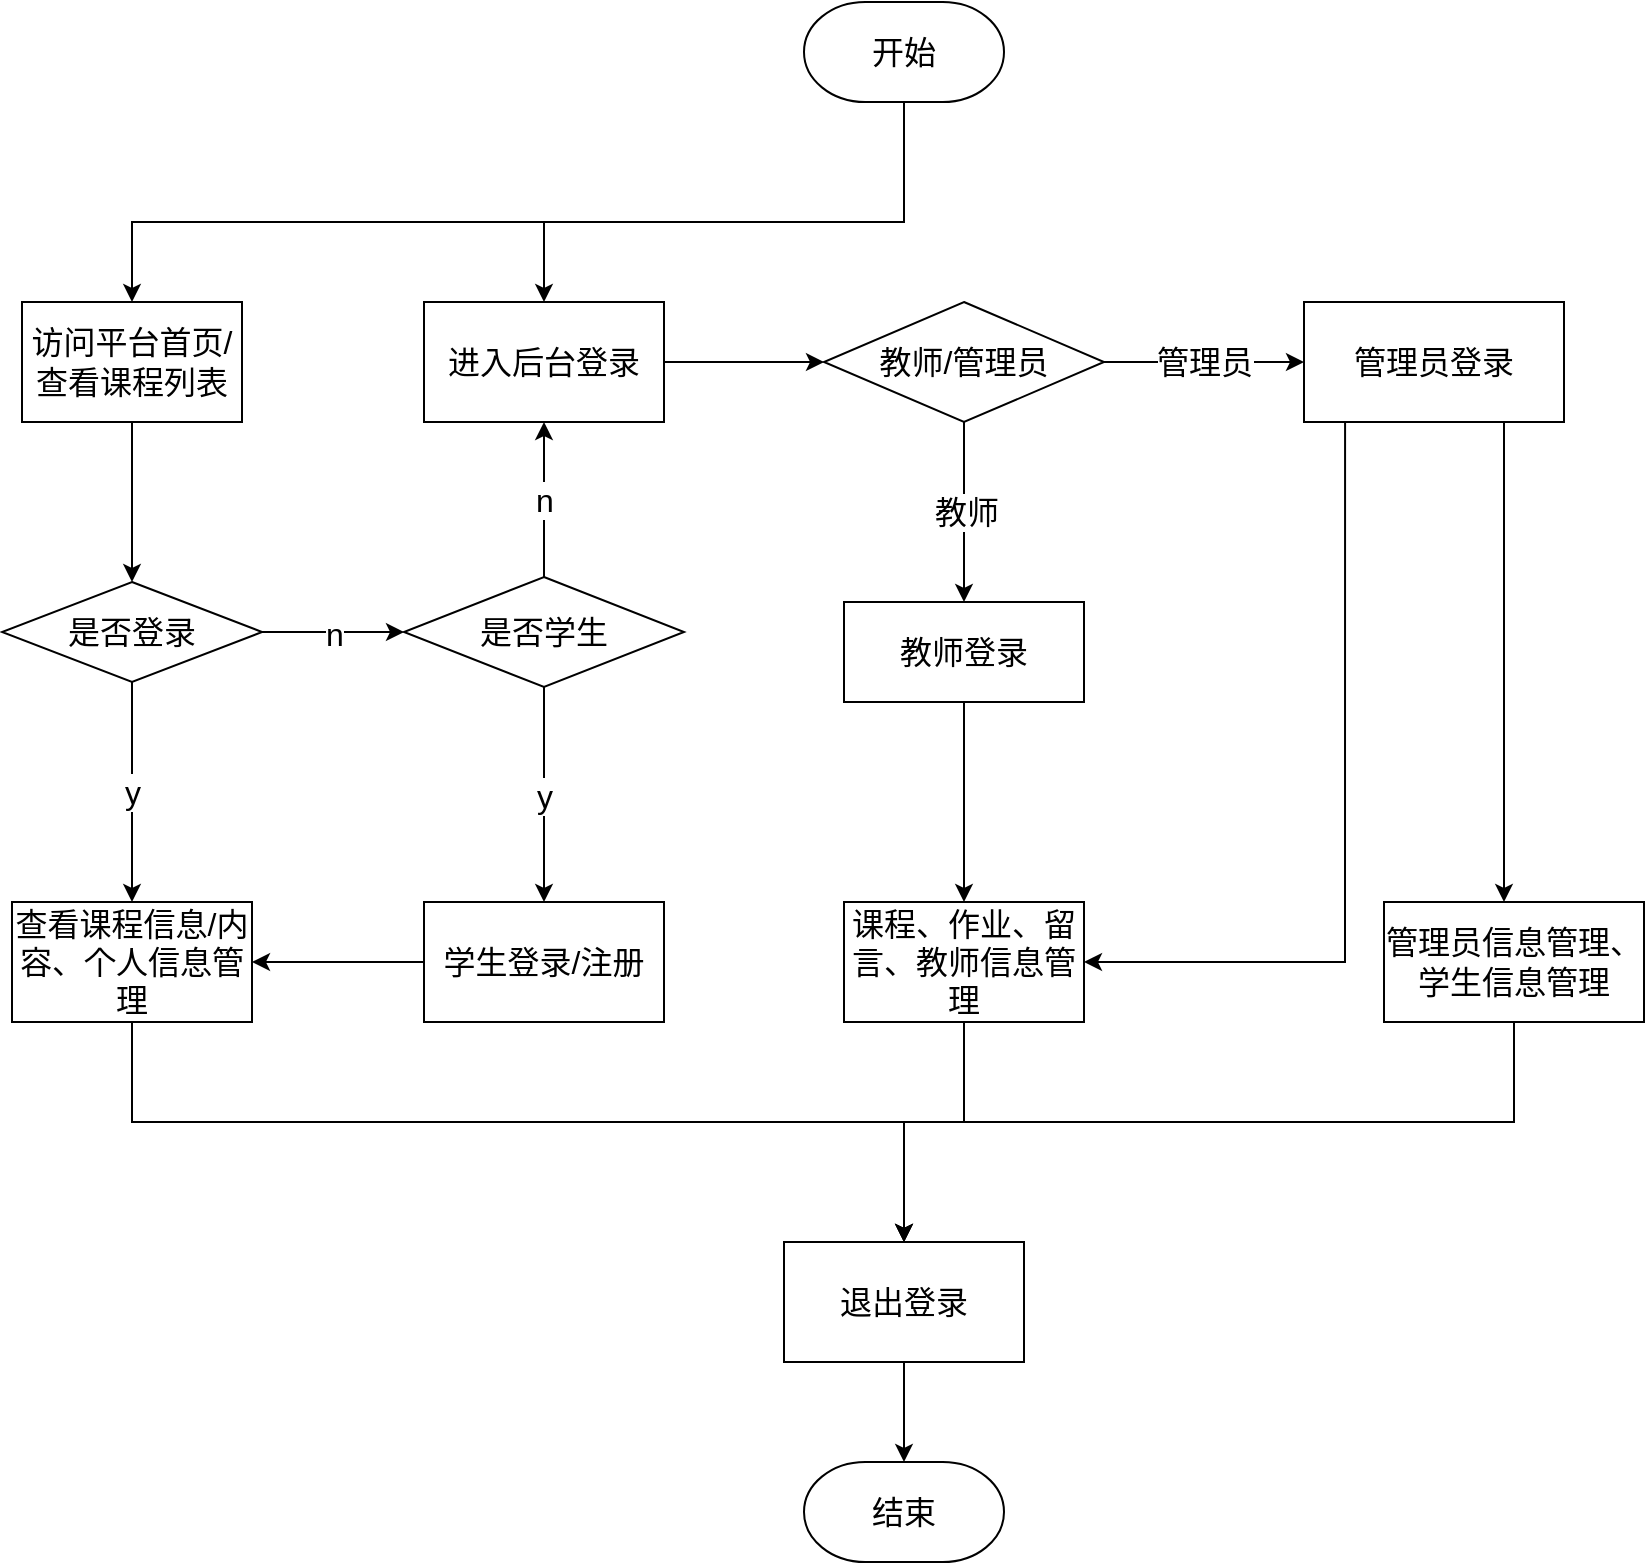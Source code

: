 <mxfile version="17.5.0" type="github">
  <diagram id="SrKMuR5a6GMoVkuD9Znv" name="第 1 页">
    <mxGraphModel dx="1422" dy="762" grid="1" gridSize="10" guides="1" tooltips="1" connect="1" arrows="1" fold="1" page="1" pageScale="1" pageWidth="827" pageHeight="1169" math="0" shadow="0">
      <root>
        <mxCell id="0" />
        <mxCell id="1" parent="0" />
        <mxCell id="2LposkkvmfWxx9iAyBQz-4" style="edgeStyle=orthogonalEdgeStyle;rounded=0;orthogonalLoop=1;jettySize=auto;html=1;fontSize=16;" edge="1" parent="1" source="2LposkkvmfWxx9iAyBQz-2">
          <mxGeometry relative="1" as="geometry">
            <mxPoint x="414" y="240" as="targetPoint" />
            <Array as="points">
              <mxPoint x="800" y="200" />
              <mxPoint x="414" y="200" />
            </Array>
          </mxGeometry>
        </mxCell>
        <mxCell id="2LposkkvmfWxx9iAyBQz-45" style="edgeStyle=orthogonalEdgeStyle;rounded=0;orthogonalLoop=1;jettySize=auto;html=1;entryX=0.5;entryY=0;entryDx=0;entryDy=0;fontSize=16;" edge="1" parent="1" source="2LposkkvmfWxx9iAyBQz-2" target="2LposkkvmfWxx9iAyBQz-20">
          <mxGeometry relative="1" as="geometry">
            <Array as="points">
              <mxPoint x="800" y="200" />
              <mxPoint x="620" y="200" />
            </Array>
          </mxGeometry>
        </mxCell>
        <mxCell id="2LposkkvmfWxx9iAyBQz-2" value="开始" style="strokeWidth=1;html=1;shape=mxgraph.flowchart.terminator;whiteSpace=wrap;fontSize=16;" vertex="1" parent="1">
          <mxGeometry x="750" y="90" width="100" height="50" as="geometry" />
        </mxCell>
        <mxCell id="2LposkkvmfWxx9iAyBQz-10" style="edgeStyle=orthogonalEdgeStyle;rounded=0;orthogonalLoop=1;jettySize=auto;html=1;fontSize=16;" edge="1" parent="1" source="2LposkkvmfWxx9iAyBQz-5">
          <mxGeometry relative="1" as="geometry">
            <mxPoint x="414" y="380" as="targetPoint" />
          </mxGeometry>
        </mxCell>
        <mxCell id="2LposkkvmfWxx9iAyBQz-5" value="访问平台首页/查看课程列表" style="rounded=0;whiteSpace=wrap;html=1;fontSize=16;strokeWidth=1;" vertex="1" parent="1">
          <mxGeometry x="359" y="240" width="110" height="60" as="geometry" />
        </mxCell>
        <mxCell id="2LposkkvmfWxx9iAyBQz-7" value="y" style="edgeStyle=orthogonalEdgeStyle;rounded=0;orthogonalLoop=1;jettySize=auto;html=1;fontSize=16;entryX=0.5;entryY=0;entryDx=0;entryDy=0;" edge="1" parent="1" source="2LposkkvmfWxx9iAyBQz-6" target="2LposkkvmfWxx9iAyBQz-11">
          <mxGeometry relative="1" as="geometry">
            <mxPoint x="414" y="520" as="targetPoint" />
          </mxGeometry>
        </mxCell>
        <mxCell id="2LposkkvmfWxx9iAyBQz-8" value="n" style="edgeStyle=orthogonalEdgeStyle;rounded=0;orthogonalLoop=1;jettySize=auto;html=1;fontSize=16;" edge="1" parent="1" source="2LposkkvmfWxx9iAyBQz-6">
          <mxGeometry relative="1" as="geometry">
            <mxPoint x="550" y="405" as="targetPoint" />
          </mxGeometry>
        </mxCell>
        <mxCell id="2LposkkvmfWxx9iAyBQz-6" value="是否登录" style="rhombus;whiteSpace=wrap;html=1;fontSize=16;strokeWidth=1;" vertex="1" parent="1">
          <mxGeometry x="349" y="380" width="130" height="50" as="geometry" />
        </mxCell>
        <mxCell id="2LposkkvmfWxx9iAyBQz-33" style="edgeStyle=orthogonalEdgeStyle;rounded=0;orthogonalLoop=1;jettySize=auto;html=1;fontSize=16;entryX=0.5;entryY=0;entryDx=0;entryDy=0;" edge="1" parent="1" source="2LposkkvmfWxx9iAyBQz-11" target="2LposkkvmfWxx9iAyBQz-35">
          <mxGeometry relative="1" as="geometry">
            <mxPoint x="414" y="700" as="targetPoint" />
            <Array as="points">
              <mxPoint x="414" y="650" />
              <mxPoint x="800" y="650" />
            </Array>
          </mxGeometry>
        </mxCell>
        <mxCell id="2LposkkvmfWxx9iAyBQz-11" value="查看课程信息/内容、个人信息管理" style="rounded=0;whiteSpace=wrap;html=1;fontSize=16;strokeWidth=1;" vertex="1" parent="1">
          <mxGeometry x="354" y="540" width="120" height="60" as="geometry" />
        </mxCell>
        <mxCell id="2LposkkvmfWxx9iAyBQz-18" style="edgeStyle=orthogonalEdgeStyle;rounded=0;orthogonalLoop=1;jettySize=auto;html=1;fontSize=16;" edge="1" parent="1" source="2LposkkvmfWxx9iAyBQz-15" target="2LposkkvmfWxx9iAyBQz-11">
          <mxGeometry relative="1" as="geometry" />
        </mxCell>
        <mxCell id="2LposkkvmfWxx9iAyBQz-15" value="学生登录/注册" style="rounded=0;whiteSpace=wrap;html=1;fontSize=16;strokeWidth=1;" vertex="1" parent="1">
          <mxGeometry x="560" y="540" width="120" height="60" as="geometry" />
        </mxCell>
        <mxCell id="2LposkkvmfWxx9iAyBQz-17" value="y" style="edgeStyle=orthogonalEdgeStyle;rounded=0;orthogonalLoop=1;jettySize=auto;html=1;entryX=0.5;entryY=0;entryDx=0;entryDy=0;fontSize=16;" edge="1" parent="1" source="2LposkkvmfWxx9iAyBQz-16" target="2LposkkvmfWxx9iAyBQz-15">
          <mxGeometry relative="1" as="geometry" />
        </mxCell>
        <mxCell id="2LposkkvmfWxx9iAyBQz-19" value="n" style="edgeStyle=orthogonalEdgeStyle;rounded=0;orthogonalLoop=1;jettySize=auto;html=1;fontSize=16;" edge="1" parent="1" source="2LposkkvmfWxx9iAyBQz-16" target="2LposkkvmfWxx9iAyBQz-20">
          <mxGeometry relative="1" as="geometry">
            <mxPoint x="770" y="405" as="targetPoint" />
          </mxGeometry>
        </mxCell>
        <mxCell id="2LposkkvmfWxx9iAyBQz-16" value="是否学生" style="rhombus;whiteSpace=wrap;html=1;fontSize=16;strokeWidth=1;" vertex="1" parent="1">
          <mxGeometry x="550" y="377.5" width="140" height="55" as="geometry" />
        </mxCell>
        <mxCell id="2LposkkvmfWxx9iAyBQz-21" style="edgeStyle=orthogonalEdgeStyle;rounded=0;orthogonalLoop=1;jettySize=auto;html=1;fontSize=16;" edge="1" parent="1" source="2LposkkvmfWxx9iAyBQz-20">
          <mxGeometry relative="1" as="geometry">
            <mxPoint x="760" y="270" as="targetPoint" />
          </mxGeometry>
        </mxCell>
        <mxCell id="2LposkkvmfWxx9iAyBQz-20" value="进入后台登录" style="rounded=0;whiteSpace=wrap;html=1;fontSize=16;strokeWidth=1;" vertex="1" parent="1">
          <mxGeometry x="560" y="240" width="120" height="60" as="geometry" />
        </mxCell>
        <mxCell id="2LposkkvmfWxx9iAyBQz-23" value="教师" style="edgeStyle=orthogonalEdgeStyle;rounded=0;orthogonalLoop=1;jettySize=auto;html=1;fontSize=16;" edge="1" parent="1" source="2LposkkvmfWxx9iAyBQz-22">
          <mxGeometry relative="1" as="geometry">
            <mxPoint x="830" y="390" as="targetPoint" />
          </mxGeometry>
        </mxCell>
        <mxCell id="2LposkkvmfWxx9iAyBQz-25" value="管理员" style="edgeStyle=orthogonalEdgeStyle;rounded=0;orthogonalLoop=1;jettySize=auto;html=1;fontSize=16;" edge="1" parent="1" source="2LposkkvmfWxx9iAyBQz-22" target="2LposkkvmfWxx9iAyBQz-26">
          <mxGeometry relative="1" as="geometry">
            <mxPoint x="1000" y="270" as="targetPoint" />
          </mxGeometry>
        </mxCell>
        <mxCell id="2LposkkvmfWxx9iAyBQz-22" value="教师/管理员" style="rhombus;whiteSpace=wrap;html=1;fontSize=16;strokeWidth=1;" vertex="1" parent="1">
          <mxGeometry x="760" y="240" width="140" height="60" as="geometry" />
        </mxCell>
        <mxCell id="2LposkkvmfWxx9iAyBQz-27" style="edgeStyle=orthogonalEdgeStyle;rounded=0;orthogonalLoop=1;jettySize=auto;html=1;fontSize=16;" edge="1" parent="1" source="2LposkkvmfWxx9iAyBQz-24" target="2LposkkvmfWxx9iAyBQz-29">
          <mxGeometry relative="1" as="geometry">
            <mxPoint x="830" y="530" as="targetPoint" />
          </mxGeometry>
        </mxCell>
        <mxCell id="2LposkkvmfWxx9iAyBQz-24" value="教师登录" style="rounded=0;whiteSpace=wrap;html=1;fontSize=16;strokeWidth=1;" vertex="1" parent="1">
          <mxGeometry x="770" y="390" width="120" height="50" as="geometry" />
        </mxCell>
        <mxCell id="2LposkkvmfWxx9iAyBQz-30" style="edgeStyle=orthogonalEdgeStyle;rounded=0;orthogonalLoop=1;jettySize=auto;html=1;fontSize=16;" edge="1" parent="1" source="2LposkkvmfWxx9iAyBQz-26" target="2LposkkvmfWxx9iAyBQz-31">
          <mxGeometry relative="1" as="geometry">
            <mxPoint x="1060" y="380" as="targetPoint" />
            <Array as="points">
              <mxPoint x="1100" y="360" />
              <mxPoint x="1100" y="360" />
            </Array>
          </mxGeometry>
        </mxCell>
        <mxCell id="2LposkkvmfWxx9iAyBQz-26" value="管理员登录" style="rounded=0;whiteSpace=wrap;html=1;fontSize=16;strokeWidth=1;" vertex="1" parent="1">
          <mxGeometry x="1000" y="240" width="130" height="60" as="geometry" />
        </mxCell>
        <mxCell id="2LposkkvmfWxx9iAyBQz-43" style="edgeStyle=orthogonalEdgeStyle;rounded=0;orthogonalLoop=1;jettySize=auto;html=1;entryX=0.5;entryY=0;entryDx=0;entryDy=0;fontSize=16;" edge="1" parent="1" source="2LposkkvmfWxx9iAyBQz-29" target="2LposkkvmfWxx9iAyBQz-35">
          <mxGeometry relative="1" as="geometry">
            <Array as="points">
              <mxPoint x="830" y="650" />
              <mxPoint x="800" y="650" />
            </Array>
          </mxGeometry>
        </mxCell>
        <mxCell id="2LposkkvmfWxx9iAyBQz-29" value="课程、作业、留言、教师信息管理" style="rounded=0;whiteSpace=wrap;html=1;fontSize=16;strokeWidth=1;" vertex="1" parent="1">
          <mxGeometry x="770" y="540" width="120" height="60" as="geometry" />
        </mxCell>
        <mxCell id="2LposkkvmfWxx9iAyBQz-44" style="edgeStyle=orthogonalEdgeStyle;rounded=0;orthogonalLoop=1;jettySize=auto;html=1;entryX=0.5;entryY=0;entryDx=0;entryDy=0;fontSize=16;" edge="1" parent="1" source="2LposkkvmfWxx9iAyBQz-31" target="2LposkkvmfWxx9iAyBQz-35">
          <mxGeometry relative="1" as="geometry">
            <Array as="points">
              <mxPoint x="1105" y="650" />
              <mxPoint x="800" y="650" />
            </Array>
          </mxGeometry>
        </mxCell>
        <mxCell id="2LposkkvmfWxx9iAyBQz-31" value="管理员信息管理、学生信息管理" style="rounded=0;whiteSpace=wrap;html=1;fontSize=16;strokeWidth=1;" vertex="1" parent="1">
          <mxGeometry x="1040" y="540" width="130" height="60" as="geometry" />
        </mxCell>
        <mxCell id="2LposkkvmfWxx9iAyBQz-34" value="结束" style="strokeWidth=1;html=1;shape=mxgraph.flowchart.terminator;whiteSpace=wrap;fontSize=16;" vertex="1" parent="1">
          <mxGeometry x="750" y="820" width="100" height="50" as="geometry" />
        </mxCell>
        <mxCell id="2LposkkvmfWxx9iAyBQz-36" style="edgeStyle=orthogonalEdgeStyle;rounded=0;orthogonalLoop=1;jettySize=auto;html=1;fontSize=16;" edge="1" parent="1" source="2LposkkvmfWxx9iAyBQz-35" target="2LposkkvmfWxx9iAyBQz-34">
          <mxGeometry relative="1" as="geometry" />
        </mxCell>
        <mxCell id="2LposkkvmfWxx9iAyBQz-35" value="退出登录" style="rounded=0;whiteSpace=wrap;html=1;fontSize=16;strokeWidth=1;" vertex="1" parent="1">
          <mxGeometry x="740" y="710" width="120" height="60" as="geometry" />
        </mxCell>
        <mxCell id="2LposkkvmfWxx9iAyBQz-40" value="" style="endArrow=classic;html=1;rounded=0;fontSize=16;entryX=1;entryY=0.5;entryDx=0;entryDy=0;exitX=0.158;exitY=1;exitDx=0;exitDy=0;exitPerimeter=0;edgeStyle=orthogonalEdgeStyle;" edge="1" parent="1" source="2LposkkvmfWxx9iAyBQz-26" target="2LposkkvmfWxx9iAyBQz-29">
          <mxGeometry width="50" height="50" relative="1" as="geometry">
            <mxPoint x="950" y="560" as="sourcePoint" />
            <mxPoint x="1000" y="510" as="targetPoint" />
          </mxGeometry>
        </mxCell>
      </root>
    </mxGraphModel>
  </diagram>
</mxfile>
